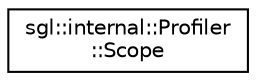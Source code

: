 digraph "Graphical Class Hierarchy"
{
 // INTERACTIVE_SVG=YES
  edge [fontname="Helvetica",fontsize="10",labelfontname="Helvetica",labelfontsize="10"];
  node [fontname="Helvetica",fontsize="10",shape=record];
  rankdir="LR";
  Node1 [label="sgl::internal::Profiler\l::Scope",height=0.2,width=0.4,color="black", fillcolor="white", style="filled",URL="$d2/d0d/structsgl_1_1internal_1_1Profiler_1_1Scope.html"];
}
